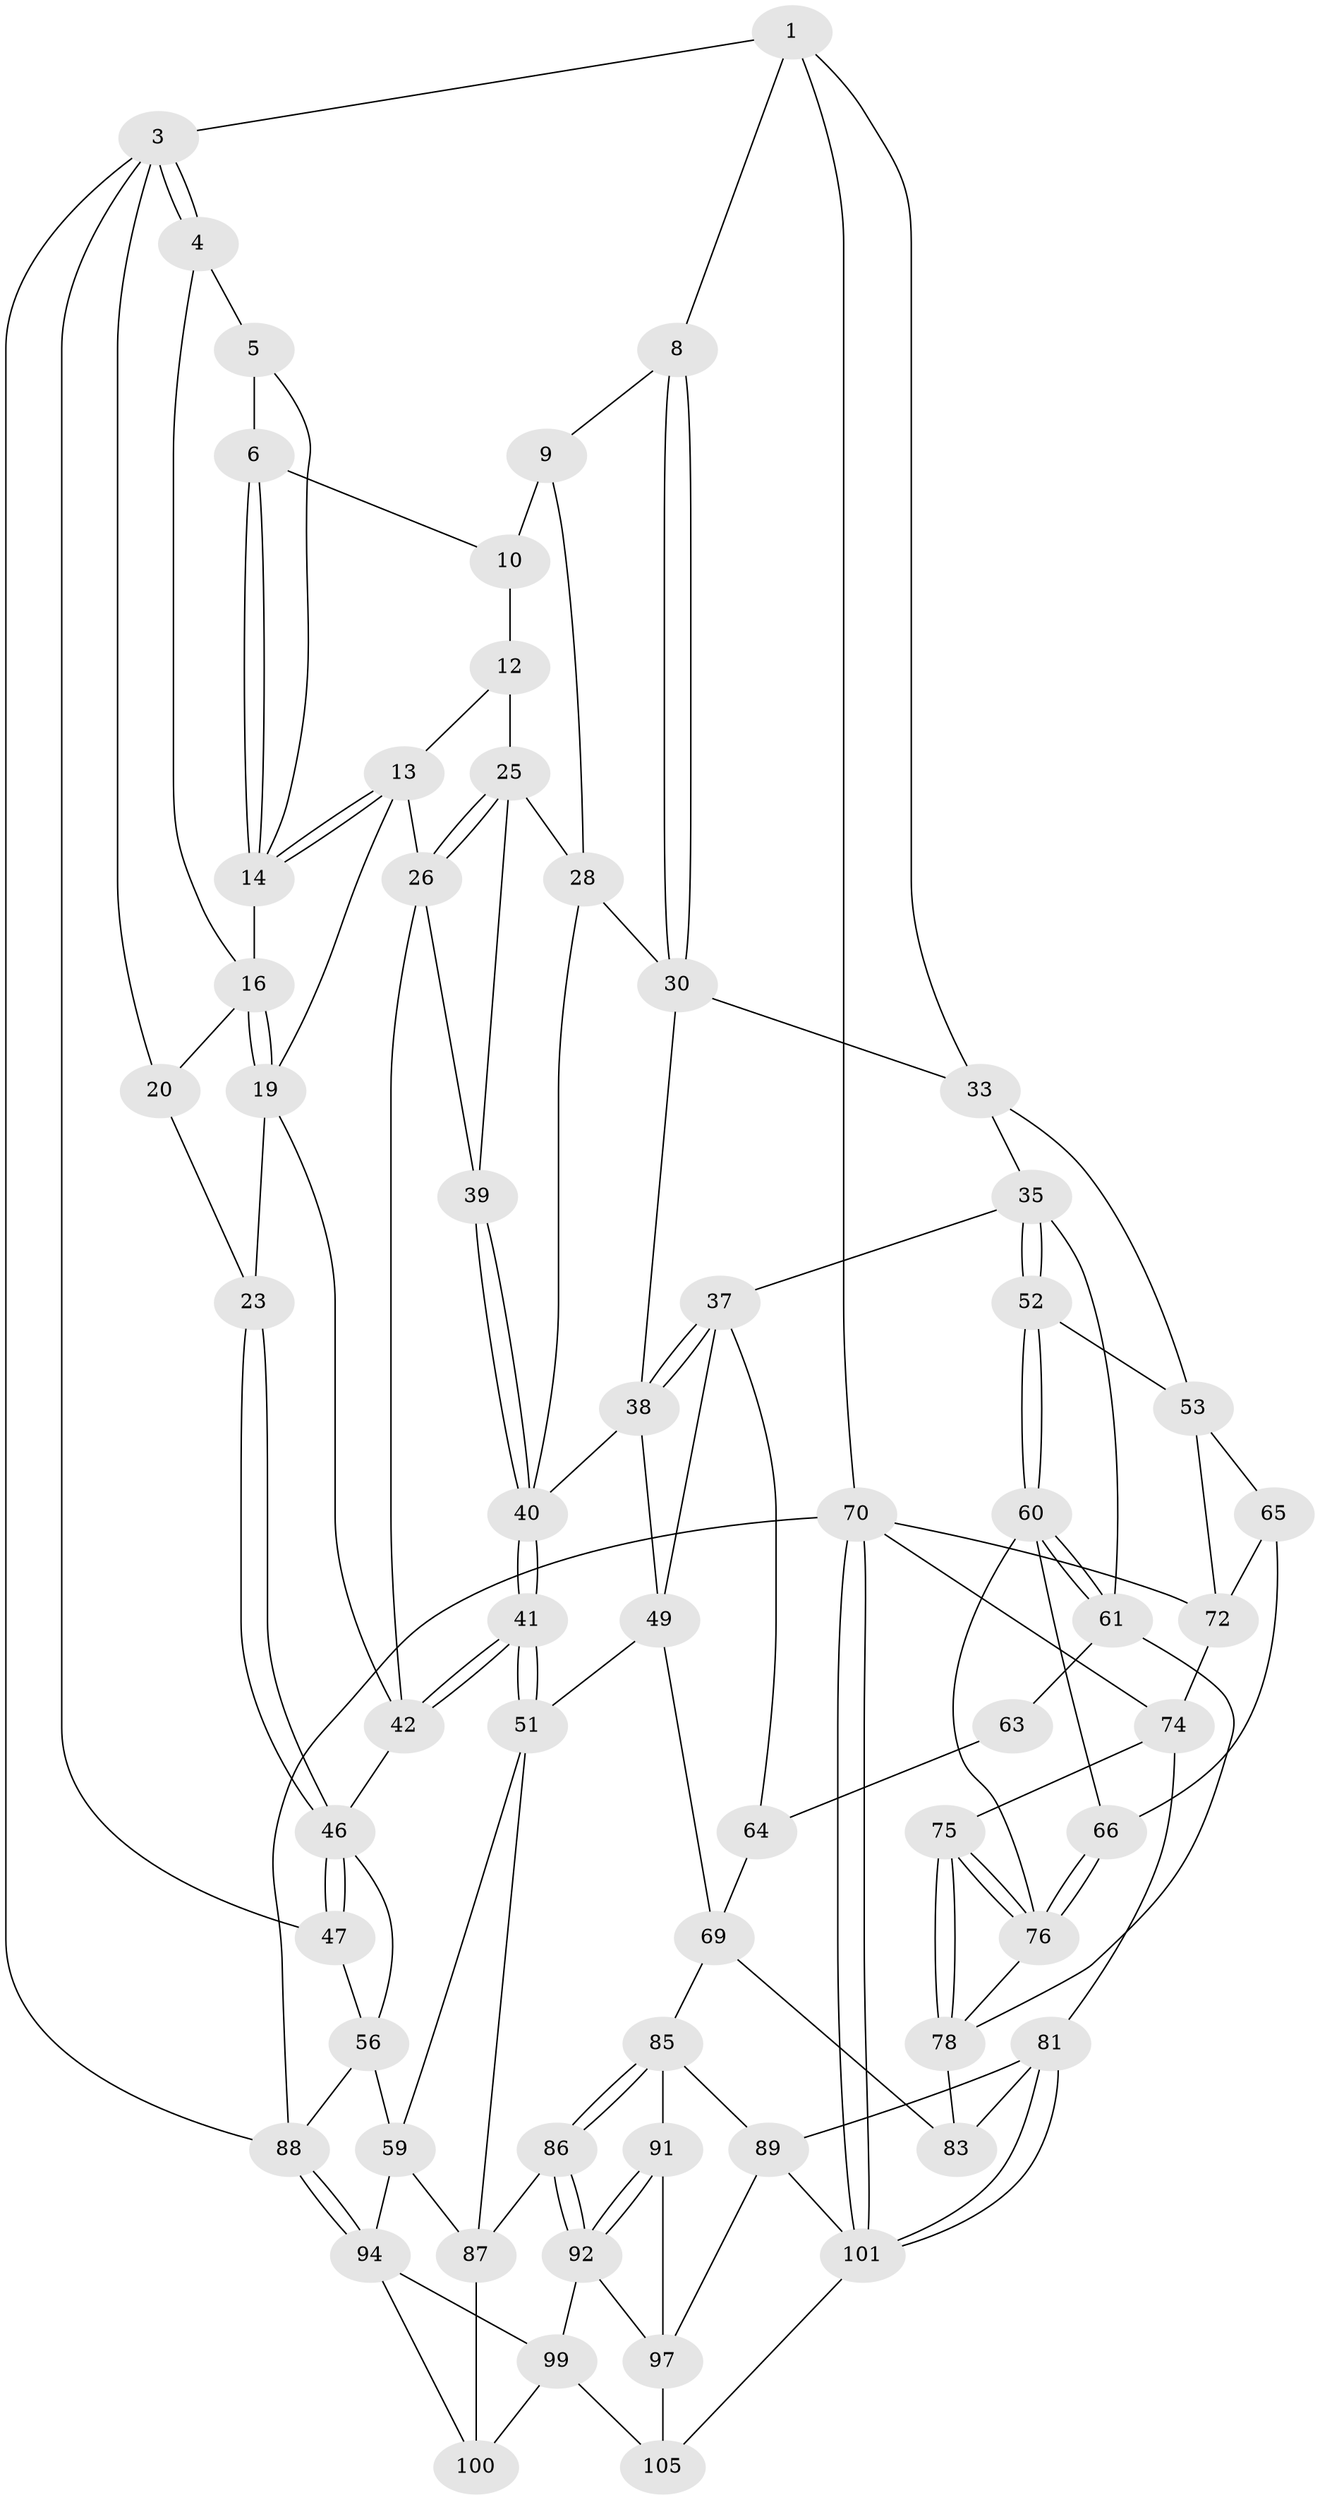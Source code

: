 // original degree distribution, {3: 0.018867924528301886, 5: 0.4339622641509434, 4: 0.2830188679245283, 6: 0.2641509433962264}
// Generated by graph-tools (version 1.1) at 2025/42/03/06/25 10:42:29]
// undirected, 63 vertices, 140 edges
graph export_dot {
graph [start="1"]
  node [color=gray90,style=filled];
  1 [pos="+0.6566577647695219+0",super="+2"];
  3 [pos="+0+0",super="+21"];
  4 [pos="+0.04482795874646149+0"];
  5 [pos="+0.07526091703048737+0"];
  6 [pos="+0.29135747949608015+0",super="+7"];
  8 [pos="+0.6288049301204589+0.07689276559631736"];
  9 [pos="+0.5385363041826724+0.09169626377384543",super="+24"];
  10 [pos="+0.39037751483333427+0",super="+11"];
  12 [pos="+0.3304696069562321+0.12219467291086566"];
  13 [pos="+0.31384593424772805+0.11463908233086244",super="+18"];
  14 [pos="+0.31044058411159553+0.11063569174138524",super="+15"];
  16 [pos="+0.21073970528739142+0.1242979430153999",super="+17"];
  19 [pos="+0.20770843217091964+0.22815675128219381",super="+22"];
  20 [pos="+0.0972789025439644+0.12962534403385606"];
  23 [pos="+0.13295159102918136+0.24676286286824595"];
  25 [pos="+0.3219088144991376+0.18813598834734416",super="+29"];
  26 [pos="+0.28096462987421633+0.2399681500561499",super="+27"];
  28 [pos="+0.4321323748864468+0.23108171880875703",super="+32"];
  30 [pos="+0.6436715635372643+0.10221991902953549",super="+31"];
  33 [pos="+1+0",super="+34"];
  35 [pos="+0.7577222481731413+0.2525928009512887",super="+36"];
  37 [pos="+0.6302702019461176+0.3677019215580761",super="+55"];
  38 [pos="+0.5824458417307015+0.3369120773681692",super="+45"];
  39 [pos="+0.3231248106919015+0.2590968324768682"];
  40 [pos="+0.33039966267949755+0.3937764114476197",super="+43"];
  41 [pos="+0.32475885703429647+0.40265325919879635"];
  42 [pos="+0.2935435353664181+0.39395978268261667",super="+44"];
  46 [pos="+0.05501962860769779+0.33179361222161274",super="+48"];
  47 [pos="+0+0.4399008733217523"];
  49 [pos="+0.4743089812602935+0.44828269627561057",super="+50"];
  51 [pos="+0.3743979366631291+0.5112680966828039",super="+58"];
  52 [pos="+0.9229877951945815+0.34718393963364136"];
  53 [pos="+0.9256272777909044+0.34723916349652395",super="+54"];
  56 [pos="+0.09458395510201803+0.5931869981725537",super="+57"];
  59 [pos="+0.17969624758083222+0.6465978428747908",super="+93"];
  60 [pos="+0.8278808620905029+0.47097285371686654",super="+67"];
  61 [pos="+0.7435689281257446+0.5196412182192185",super="+62"];
  63 [pos="+0.6361941613778368+0.5594189037351727"];
  64 [pos="+0.5889522684669795+0.4743227885749197",super="+68"];
  65 [pos="+0.9323693473090297+0.5086863557050764"];
  66 [pos="+0.8938559191596355+0.5247882365245488"];
  69 [pos="+0.47331467705979424+0.5852146109422034",super="+84"];
  70 [pos="+1+1",super="+71"];
  72 [pos="+1+0.529764020426282",super="+73"];
  74 [pos="+0.9230679553386955+0.5785715928771048",super="+80"];
  75 [pos="+0.9221270076348652+0.5782829800806201"];
  76 [pos="+0.909262711527033+0.5671583383788346",super="+77"];
  78 [pos="+0.8396052747369507+0.5921129386422437",super="+79"];
  81 [pos="+0.7788663348666287+0.7450798057093193",super="+82"];
  83 [pos="+0.7320392457591012+0.6858204125413985"];
  85 [pos="+0.46836157024733344+0.6874809073002373",super="+90"];
  86 [pos="+0.2752887675549621+0.7514621309306052"];
  87 [pos="+0.25466116087712687+0.7445886103584826",super="+95"];
  88 [pos="+0+1"];
  89 [pos="+0.7031786711610507+0.7445363466608255",super="+96"];
  91 [pos="+0.4882226084262639+0.8341732613500165"];
  92 [pos="+0.4041925017073587+0.8810654366866728",super="+98"];
  94 [pos="+0+1",super="+104"];
  97 [pos="+0.5843350593027905+0.8641533330403907",super="+103"];
  99 [pos="+0.2865517451399863+0.9432590008114075",super="+106"];
  100 [pos="+0.23186921173676767+0.907267717908798"];
  101 [pos="+1+1",super="+102"];
  105 [pos="+0.45777648059965526+1"];
  1 -- 8;
  1 -- 3;
  1 -- 70;
  1 -- 33;
  3 -- 4;
  3 -- 4;
  3 -- 88;
  3 -- 20;
  3 -- 47;
  4 -- 5;
  4 -- 16;
  5 -- 6;
  5 -- 14;
  6 -- 14;
  6 -- 14;
  6 -- 10;
  8 -- 9;
  8 -- 30;
  8 -- 30;
  9 -- 10 [weight=2];
  9 -- 28;
  10 -- 12;
  12 -- 13;
  12 -- 25;
  13 -- 14;
  13 -- 14;
  13 -- 19;
  13 -- 26;
  14 -- 16;
  16 -- 19;
  16 -- 19;
  16 -- 20;
  19 -- 23;
  19 -- 42;
  20 -- 23;
  23 -- 46;
  23 -- 46;
  25 -- 26;
  25 -- 26;
  25 -- 28;
  25 -- 39;
  26 -- 39;
  26 -- 42;
  28 -- 40;
  28 -- 30;
  30 -- 33;
  30 -- 38;
  33 -- 35;
  33 -- 53;
  35 -- 52;
  35 -- 52;
  35 -- 37;
  35 -- 61;
  37 -- 38;
  37 -- 38;
  37 -- 64;
  37 -- 49;
  38 -- 40;
  38 -- 49;
  39 -- 40;
  39 -- 40;
  40 -- 41;
  40 -- 41;
  41 -- 42;
  41 -- 42;
  41 -- 51;
  41 -- 51;
  42 -- 46;
  46 -- 47;
  46 -- 47;
  46 -- 56;
  47 -- 56;
  49 -- 51;
  49 -- 69;
  51 -- 59;
  51 -- 87;
  52 -- 53;
  52 -- 60;
  52 -- 60;
  53 -- 65;
  53 -- 72;
  56 -- 59;
  56 -- 88;
  59 -- 94;
  59 -- 87;
  60 -- 61;
  60 -- 61;
  60 -- 66;
  60 -- 76;
  61 -- 78;
  61 -- 63;
  63 -- 64 [weight=2];
  64 -- 69;
  65 -- 66;
  65 -- 72;
  66 -- 76;
  66 -- 76;
  69 -- 83;
  69 -- 85;
  70 -- 101;
  70 -- 101;
  70 -- 88;
  70 -- 72;
  70 -- 74;
  72 -- 74;
  74 -- 75;
  74 -- 81;
  75 -- 76;
  75 -- 76;
  75 -- 78;
  75 -- 78;
  76 -- 78;
  78 -- 83;
  81 -- 101;
  81 -- 101;
  81 -- 89;
  81 -- 83;
  85 -- 86;
  85 -- 86;
  85 -- 89;
  85 -- 91;
  86 -- 87;
  86 -- 92;
  86 -- 92;
  87 -- 100;
  88 -- 94;
  88 -- 94;
  89 -- 101;
  89 -- 97;
  91 -- 92;
  91 -- 92;
  91 -- 97;
  92 -- 97;
  92 -- 99;
  94 -- 99;
  94 -- 100;
  97 -- 105;
  99 -- 100;
  99 -- 105;
  101 -- 105;
}
